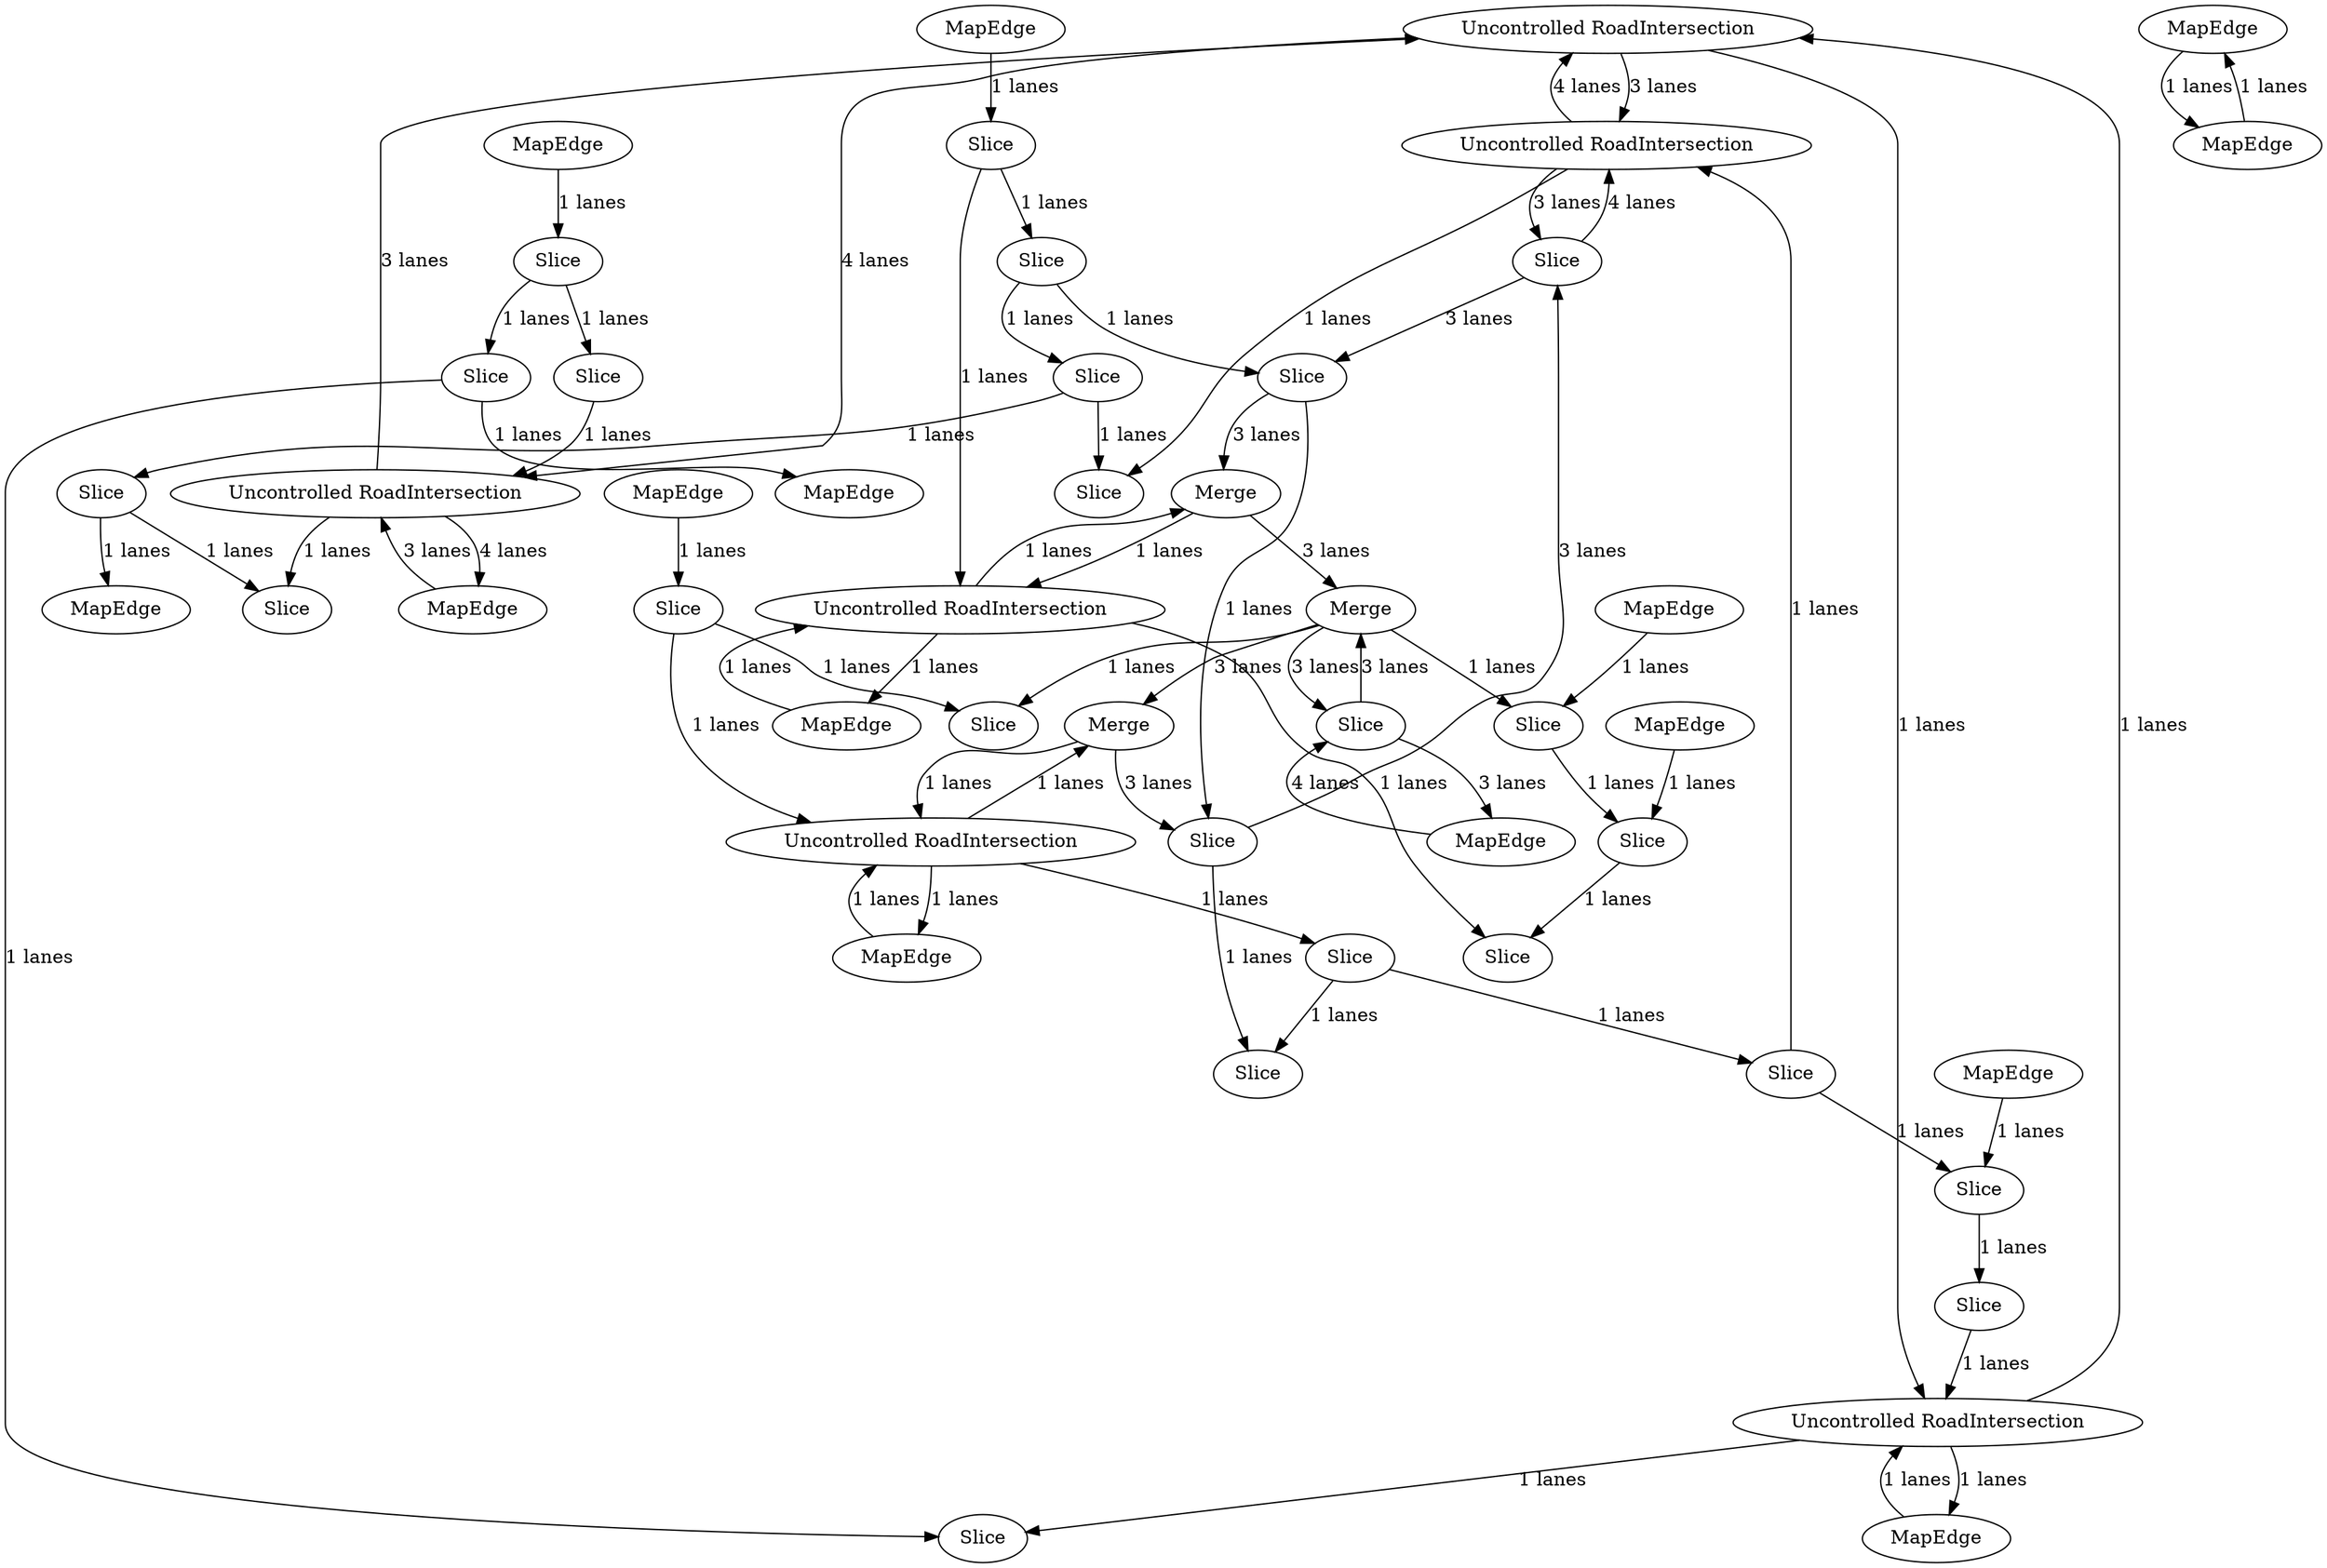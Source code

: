 digraph {
    0 [ label = "Uncontrolled RoadIntersection" ]
    1 [ label = "MapEdge" ]
    2 [ label = "Slice" ]
    3 [ label = "MapEdge" ]
    4 [ label = "MapEdge" ]
    5 [ label = "MapEdge" ]
    6 [ label = "MapEdge" ]
    7 [ label = "Merge" ]
    8 [ label = "MapEdge" ]
    9 [ label = "Merge" ]
    10 [ label = "Slice" ]
    11 [ label = "MapEdge" ]
    12 [ label = "MapEdge" ]
    13 [ label = "MapEdge" ]
    14 [ label = "MapEdge" ]
    15 [ label = "Slice" ]
    16 [ label = "Slice" ]
    17 [ label = "Slice" ]
    18 [ label = "Slice" ]
    19 [ label = "Slice" ]
    20 [ label = "Slice" ]
    21 [ label = "Uncontrolled RoadIntersection" ]
    22 [ label = "Slice" ]
    23 [ label = "Slice" ]
    24 [ label = "Uncontrolled RoadIntersection" ]
    25 [ label = "Slice" ]
    26 [ label = "Slice" ]
    27 [ label = "Slice" ]
    28 [ label = "Slice" ]
    29 [ label = "Uncontrolled RoadIntersection" ]
    30 [ label = "MapEdge" ]
    31 [ label = "Slice" ]
    32 [ label = "MapEdge" ]
    33 [ label = "Slice" ]
    34 [ label = "Slice" ]
    35 [ label = "Slice" ]
    36 [ label = "Slice" ]
    37 [ label = "Slice" ]
    38 [ label = "Slice" ]
    39 [ label = "MapEdge" ]
    40 [ label = "Slice" ]
    41 [ label = "MapEdge" ]
    42 [ label = "Slice" ]
    43 [ label = "Merge" ]
    44 [ label = "Slice" ]
    45 [ label = "Uncontrolled RoadIntersection" ]
    46 [ label = "MapEdge" ]
    47 [ label = "Uncontrolled RoadIntersection" ]
    0 -> 24 [ label = "1 lanes" ]
    24 -> 0 [ label = "1 lanes" ]
    24 -> 1 [ label = "1 lanes" ]
    1 -> 24 [ label = "1 lanes" ]
    2 -> 3 [ label = "3 lanes" ]
    3 -> 2 [ label = "4 lanes" ]
    4 -> 21 [ label = "3 lanes" ]
    21 -> 4 [ label = "4 lanes" ]
    21 -> 0 [ label = "3 lanes" ]
    0 -> 21 [ label = "4 lanes" ]
    5 -> 6 [ label = "1 lanes" ]
    6 -> 5 [ label = "1 lanes" ]
    7 -> 29 [ label = "1 lanes" ]
    29 -> 7 [ label = "1 lanes" ]
    29 -> 8 [ label = "1 lanes" ]
    8 -> 29 [ label = "1 lanes" ]
    9 -> 43 [ label = "3 lanes" ]
    43 -> 2 [ label = "3 lanes" ]
    10 -> 44 [ label = "3 lanes" ]
    44 -> 9 [ label = "3 lanes" ]
    2 -> 43 [ label = "3 lanes" ]
    43 -> 7 [ label = "3 lanes" ]
    7 -> 42 [ label = "3 lanes" ]
    42 -> 10 [ label = "3 lanes" ]
    26 -> 11 [ label = "1 lanes" ]
    27 -> 26 [ label = "1 lanes" ]
    12 -> 27 [ label = "1 lanes" ]
    20 -> 13 [ label = "1 lanes" ]
    18 -> 20 [ label = "1 lanes" ]
    16 -> 18 [ label = "1 lanes" ]
    15 -> 16 [ label = "1 lanes" ]
    14 -> 15 [ label = "1 lanes" ]
    15 -> 47 [ label = "1 lanes" ]
    16 -> 44 [ label = "1 lanes" ]
    18 -> 17 [ label = "1 lanes" ]
    20 -> 19 [ label = "1 lanes" ]
    21 -> 19 [ label = "1 lanes" ]
    22 -> 21 [ label = "1 lanes" ]
    45 -> 17 [ label = "1 lanes" ]
    28 -> 45 [ label = "1 lanes" ]
    24 -> 23 [ label = "1 lanes" ]
    25 -> 24 [ label = "1 lanes" ]
    26 -> 23 [ label = "1 lanes" ]
    27 -> 22 [ label = "1 lanes" ]
    31 -> 25 [ label = "1 lanes" ]
    28 -> 31 [ label = "1 lanes" ]
    34 -> 28 [ label = "1 lanes" ]
    29 -> 34 [ label = "1 lanes" ]
    36 -> 29 [ label = "1 lanes" ]
    30 -> 36 [ label = "1 lanes" ]
    32 -> 31 [ label = "1 lanes" ]
    34 -> 33 [ label = "1 lanes" ]
    36 -> 35 [ label = "1 lanes" ]
    38 -> 37 [ label = "1 lanes" ]
    40 -> 38 [ label = "1 lanes" ]
    43 -> 40 [ label = "1 lanes" ]
    39 -> 38 [ label = "1 lanes" ]
    41 -> 40 [ label = "1 lanes" ]
    42 -> 33 [ label = "1 lanes" ]
    43 -> 35 [ label = "1 lanes" ]
    44 -> 42 [ label = "1 lanes" ]
    47 -> 37 [ label = "1 lanes" ]
    0 -> 45 [ label = "3 lanes" ]
    45 -> 0 [ label = "4 lanes" ]
    45 -> 10 [ label = "3 lanes" ]
    10 -> 45 [ label = "4 lanes" ]
    46 -> 47 [ label = "1 lanes" ]
    47 -> 46 [ label = "1 lanes" ]
    47 -> 9 [ label = "1 lanes" ]
    9 -> 47 [ label = "1 lanes" ]
}
